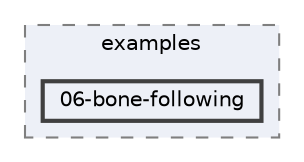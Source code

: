 digraph "external/spine-runtimes/spine-godot/example-v4-csharp/examples/06-bone-following"
{
 // LATEX_PDF_SIZE
  bgcolor="transparent";
  edge [fontname=Helvetica,fontsize=10,labelfontname=Helvetica,labelfontsize=10];
  node [fontname=Helvetica,fontsize=10,shape=box,height=0.2,width=0.4];
  compound=true
  subgraph clusterdir_e143436536c0b8b0682d2ba1a292d948 {
    graph [ bgcolor="#edf0f7", pencolor="grey50", label="examples", fontname=Helvetica,fontsize=10 style="filled,dashed", URL="dir_e143436536c0b8b0682d2ba1a292d948.html",tooltip=""]
  dir_7039ba6d66cdcb8fc90a2736d177ad46 [label="06-bone-following", fillcolor="#edf0f7", color="grey25", style="filled,bold", URL="dir_7039ba6d66cdcb8fc90a2736d177ad46.html",tooltip=""];
  }
}

